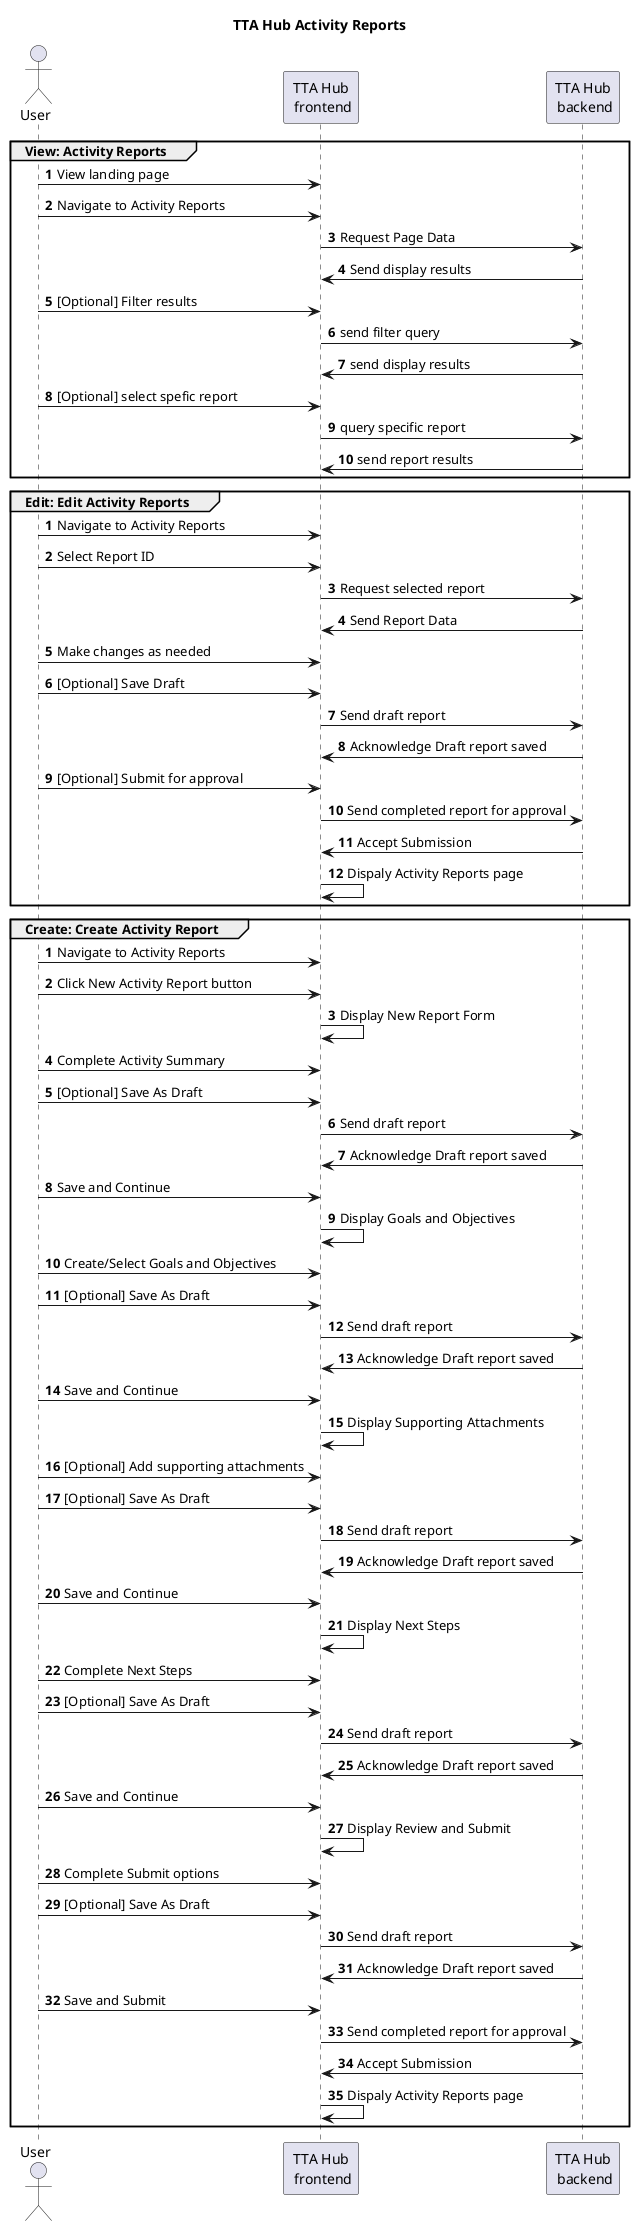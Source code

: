 @startuml

title "TTA Hub Activity Reports"

actor User as TTAProvider
participant "TTA Hub\n frontend" as TTAHUBF
participant "TTA Hub\n backend" as TTAHUBB

group View: Activity Reports
    autonumber 1
    TTAProvider -> TTAHUBF : View landing page
    TTAProvider -> TTAHUBF : Navigate to Activity Reports
    TTAHUBF -> TTAHUBB : Request Page Data
    TTAHUBF <- TTAHUBB : Send display results
    TTAProvider -> TTAHUBF : [Optional] Filter results
    TTAHUBF -> TTAHUBB : send filter query
    TTAHUBF <- TTAHUBB : send display results
    TTAProvider -> TTAHUBF : [Optional] select spefic report
    TTAHUBF -> TTAHUBB : query specific report
    TTAHUBF <- TTAHUBB : send report results
end

group Edit: Edit Activity Reports
    autonumber 1
    TTAProvider -> TTAHUBF : Navigate to Activity Reports
    TTAProvider -> TTAHUBF : Select Report ID
    TTAHUBF -> TTAHUBB : Request selected report
    TTAHUBF <- TTAHUBB : Send Report Data
    TTAProvider -> TTAHUBF : Make changes as needed
    TTAProvider -> TTAHUBF : [Optional] Save Draft
    TTAHUBF -> TTAHUBB : Send draft report
    TTAHUBF <- TTAHUBB : Acknowledge Draft report saved
    TTAProvider -> TTAHUBF : [Optional] Submit for approval
    TTAHUBF -> TTAHUBB : Send completed report for approval
    TTAHUBF <- TTAHUBB : Accept Submission
    TTAHUBF -> TTAHUBF : Dispaly Activity Reports page
end

group Create: Create Activity Report
    autonumber 1
    TTAProvider -> TTAHUBF : Navigate to Activity Reports
    TTAProvider -> TTAHUBF : Click New Activity Report button
    TTAHUBF -> TTAHUBF : Display New Report Form
    TTAProvider -> TTAHUBF : Complete Activity Summary
    TTAProvider -> TTAHUBF : [Optional] Save As Draft
    TTAHUBF -> TTAHUBB : Send draft report
    TTAHUBF <- TTAHUBB : Acknowledge Draft report saved
    TTAProvider -> TTAHUBF : Save and Continue
    TTAHUBF -> TTAHUBF : Display Goals and Objectives
    TTAProvider -> TTAHUBF : Create/Select Goals and Objectives
    TTAProvider -> TTAHUBF : [Optional] Save As Draft
    TTAHUBF -> TTAHUBB : Send draft report
    TTAHUBF <- TTAHUBB : Acknowledge Draft report saved
    TTAProvider -> TTAHUBF : Save and Continue
    TTAHUBF -> TTAHUBF : Display Supporting Attachments 
    TTAProvider -> TTAHUBF : [Optional] Add supporting attachments
    TTAProvider -> TTAHUBF : [Optional] Save As Draft
    TTAHUBF -> TTAHUBB : Send draft report
    TTAHUBF <- TTAHUBB : Acknowledge Draft report saved
    TTAProvider -> TTAHUBF : Save and Continue
    TTAHUBF -> TTAHUBF : Display Next Steps
    TTAProvider -> TTAHUBF : Complete Next Steps
    TTAProvider -> TTAHUBF : [Optional] Save As Draft
    TTAHUBF -> TTAHUBB : Send draft report
    TTAHUBF <- TTAHUBB : Acknowledge Draft report saved
    TTAProvider -> TTAHUBF : Save and Continue
    TTAHUBF -> TTAHUBF : Display Review and Submit
    TTAProvider -> TTAHUBF : Complete Submit options
    TTAProvider -> TTAHUBF : [Optional] Save As Draft
    TTAHUBF -> TTAHUBB : Send draft report
    TTAHUBF <- TTAHUBB : Acknowledge Draft report saved
    TTAProvider -> TTAHUBF : Save and Submit
    TTAHUBF -> TTAHUBB : Send completed report for approval
    TTAHUBF <- TTAHUBB : Accept Submission
    TTAHUBF -> TTAHUBF : Dispaly Activity Reports page
end

@enduml